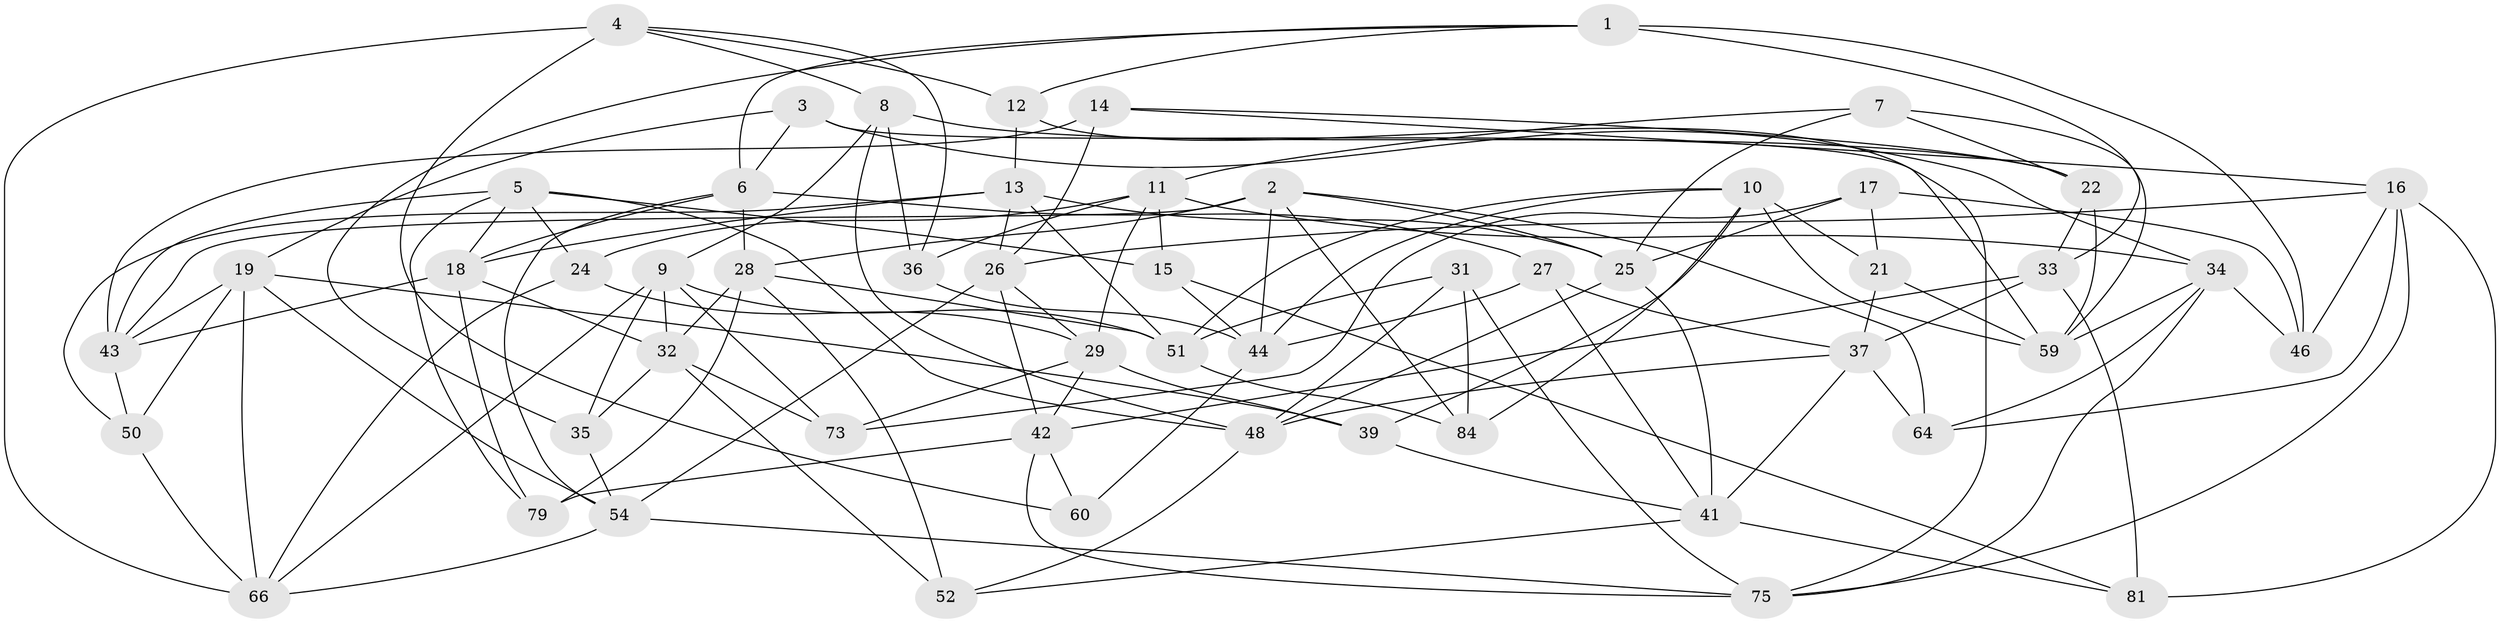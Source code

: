 // original degree distribution, {4: 1.0}
// Generated by graph-tools (version 1.1) at 2025/42/03/06/25 10:42:23]
// undirected, 54 vertices, 137 edges
graph export_dot {
graph [start="1"]
  node [color=gray90,style=filled];
  1 [super="+20"];
  2 [super="+76"];
  3;
  4 [super="+69"];
  5 [super="+61"];
  6 [super="+67"];
  7;
  8 [super="+78"];
  9 [super="+74"];
  10 [super="+62"];
  11 [super="+23"];
  12;
  13 [super="+30"];
  14;
  15;
  16 [super="+58"];
  17;
  18 [super="+57"];
  19 [super="+40"];
  21;
  22 [super="+63"];
  24;
  25 [super="+56"];
  26 [super="+49"];
  27;
  28 [super="+77"];
  29 [super="+45"];
  31;
  32 [super="+80"];
  33 [super="+53"];
  34 [super="+38"];
  35;
  36;
  37 [super="+47"];
  39;
  41 [super="+65"];
  42 [super="+68"];
  43 [super="+72"];
  44 [super="+55"];
  46;
  48 [super="+82"];
  50;
  51 [super="+86"];
  52;
  54 [super="+70"];
  59 [super="+71"];
  60;
  64;
  66 [super="+83"];
  73;
  75 [super="+85"];
  79;
  81;
  84;
  1 -- 35;
  1 -- 12;
  1 -- 46;
  1 -- 6;
  1 -- 33 [weight=2];
  2 -- 84;
  2 -- 28;
  2 -- 44;
  2 -- 64;
  2 -- 25;
  2 -- 43;
  3 -- 59;
  3 -- 6;
  3 -- 34;
  3 -- 19;
  4 -- 60 [weight=2];
  4 -- 36;
  4 -- 66;
  4 -- 12;
  4 -- 8;
  5 -- 15;
  5 -- 48;
  5 -- 24;
  5 -- 18;
  5 -- 43;
  5 -- 79;
  6 -- 54;
  6 -- 18;
  6 -- 27;
  6 -- 28;
  7 -- 22;
  7 -- 11;
  7 -- 25;
  7 -- 59;
  8 -- 48;
  8 -- 36;
  8 -- 9;
  8 -- 22 [weight=2];
  9 -- 73;
  9 -- 32;
  9 -- 51;
  9 -- 66;
  9 -- 35;
  10 -- 21;
  10 -- 39;
  10 -- 84;
  10 -- 59;
  10 -- 51;
  10 -- 44;
  11 -- 24;
  11 -- 34;
  11 -- 36;
  11 -- 29;
  11 -- 15;
  12 -- 75;
  12 -- 13;
  13 -- 50;
  13 -- 18;
  13 -- 25;
  13 -- 51;
  13 -- 26;
  14 -- 22;
  14 -- 26;
  14 -- 43;
  14 -- 16;
  15 -- 81;
  15 -- 44;
  16 -- 26;
  16 -- 64;
  16 -- 81;
  16 -- 75;
  16 -- 46;
  17 -- 46;
  17 -- 25;
  17 -- 73;
  17 -- 21;
  18 -- 32;
  18 -- 43;
  18 -- 79;
  19 -- 43;
  19 -- 54;
  19 -- 66;
  19 -- 50;
  19 -- 39;
  21 -- 37;
  21 -- 59;
  22 -- 33;
  22 -- 59;
  24 -- 29;
  24 -- 66;
  25 -- 41;
  25 -- 48;
  26 -- 29;
  26 -- 42;
  26 -- 54;
  27 -- 41;
  27 -- 44;
  27 -- 37;
  28 -- 51;
  28 -- 79;
  28 -- 32;
  28 -- 52;
  29 -- 73;
  29 -- 39;
  29 -- 42;
  31 -- 51;
  31 -- 84;
  31 -- 48;
  31 -- 75;
  32 -- 52;
  32 -- 35;
  32 -- 73;
  33 -- 81;
  33 -- 37;
  33 -- 42;
  34 -- 46;
  34 -- 64;
  34 -- 59;
  34 -- 75;
  35 -- 54;
  36 -- 44;
  37 -- 64;
  37 -- 48;
  37 -- 41;
  39 -- 41;
  41 -- 81;
  41 -- 52;
  42 -- 79;
  42 -- 60;
  42 -- 75;
  43 -- 50;
  44 -- 60;
  48 -- 52;
  50 -- 66;
  51 -- 84;
  54 -- 66;
  54 -- 75;
}
